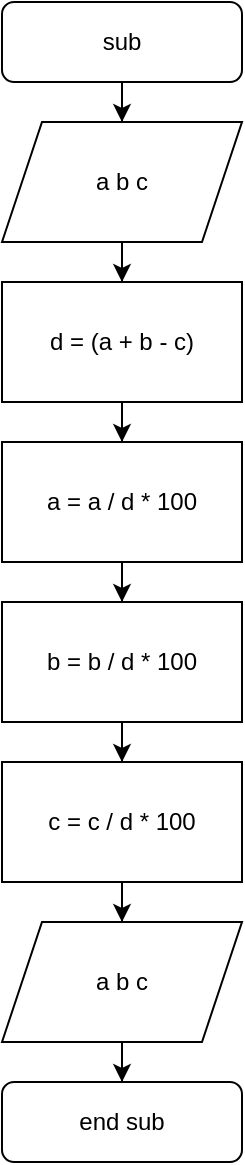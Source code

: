<mxfile version="15.1.4" type="device"><diagram id="C5RBs43oDa-KdzZeNtuy" name="Page-1"><mxGraphModel dx="1038" dy="523" grid="1" gridSize="10" guides="1" tooltips="1" connect="1" arrows="1" fold="1" page="1" pageScale="1" pageWidth="827" pageHeight="1169" math="0" shadow="0"><root><mxCell id="WIyWlLk6GJQsqaUBKTNV-0"/><mxCell id="WIyWlLk6GJQsqaUBKTNV-1" parent="WIyWlLk6GJQsqaUBKTNV-0"/><mxCell id="l3JDCneNQ77t3a_SRWVO-1" value="" style="edgeStyle=orthogonalEdgeStyle;rounded=0;orthogonalLoop=1;jettySize=auto;html=1;" parent="WIyWlLk6GJQsqaUBKTNV-1" source="WIyWlLk6GJQsqaUBKTNV-3" target="l3JDCneNQ77t3a_SRWVO-0" edge="1"><mxGeometry relative="1" as="geometry"/></mxCell><mxCell id="WIyWlLk6GJQsqaUBKTNV-3" value="sub" style="rounded=1;whiteSpace=wrap;html=1;fontSize=12;glass=0;strokeWidth=1;shadow=0;" parent="WIyWlLk6GJQsqaUBKTNV-1" vertex="1"><mxGeometry x="160" y="80" width="120" height="40" as="geometry"/></mxCell><mxCell id="WIyWlLk6GJQsqaUBKTNV-11" value="end sub" style="rounded=1;whiteSpace=wrap;html=1;fontSize=12;glass=0;strokeWidth=1;shadow=0;" parent="WIyWlLk6GJQsqaUBKTNV-1" vertex="1"><mxGeometry x="160" y="620" width="120" height="40" as="geometry"/></mxCell><mxCell id="l3JDCneNQ77t3a_SRWVO-3" value="" style="edgeStyle=orthogonalEdgeStyle;rounded=0;orthogonalLoop=1;jettySize=auto;html=1;" parent="WIyWlLk6GJQsqaUBKTNV-1" source="l3JDCneNQ77t3a_SRWVO-0" target="l3JDCneNQ77t3a_SRWVO-2" edge="1"><mxGeometry relative="1" as="geometry"/></mxCell><mxCell id="l3JDCneNQ77t3a_SRWVO-0" value="a b c" style="shape=parallelogram;perimeter=parallelogramPerimeter;whiteSpace=wrap;html=1;fixedSize=1;" parent="WIyWlLk6GJQsqaUBKTNV-1" vertex="1"><mxGeometry x="160" y="140" width="120" height="60" as="geometry"/></mxCell><mxCell id="l3JDCneNQ77t3a_SRWVO-5" value="" style="edgeStyle=orthogonalEdgeStyle;rounded=0;orthogonalLoop=1;jettySize=auto;html=1;" parent="WIyWlLk6GJQsqaUBKTNV-1" source="l3JDCneNQ77t3a_SRWVO-2" target="l3JDCneNQ77t3a_SRWVO-4" edge="1"><mxGeometry relative="1" as="geometry"/></mxCell><mxCell id="l3JDCneNQ77t3a_SRWVO-2" value="d = (a + b - c)" style="rounded=0;whiteSpace=wrap;html=1;" parent="WIyWlLk6GJQsqaUBKTNV-1" vertex="1"><mxGeometry x="160" y="220" width="120" height="60" as="geometry"/></mxCell><mxCell id="l3JDCneNQ77t3a_SRWVO-10" value="" style="edgeStyle=orthogonalEdgeStyle;rounded=0;orthogonalLoop=1;jettySize=auto;html=1;" parent="WIyWlLk6GJQsqaUBKTNV-1" source="l3JDCneNQ77t3a_SRWVO-4" target="l3JDCneNQ77t3a_SRWVO-9" edge="1"><mxGeometry relative="1" as="geometry"/></mxCell><mxCell id="l3JDCneNQ77t3a_SRWVO-4" value="a = a / d * 100" style="rounded=0;whiteSpace=wrap;html=1;" parent="WIyWlLk6GJQsqaUBKTNV-1" vertex="1"><mxGeometry x="160" y="300" width="120" height="60" as="geometry"/></mxCell><mxCell id="l3JDCneNQ77t3a_SRWVO-8" value="" style="edgeStyle=orthogonalEdgeStyle;rounded=0;orthogonalLoop=1;jettySize=auto;html=1;" parent="WIyWlLk6GJQsqaUBKTNV-1" source="l3JDCneNQ77t3a_SRWVO-6" target="WIyWlLk6GJQsqaUBKTNV-11" edge="1"><mxGeometry relative="1" as="geometry"/></mxCell><mxCell id="l3JDCneNQ77t3a_SRWVO-6" value="a b c" style="shape=parallelogram;perimeter=parallelogramPerimeter;whiteSpace=wrap;html=1;fixedSize=1;" parent="WIyWlLk6GJQsqaUBKTNV-1" vertex="1"><mxGeometry x="160" y="540" width="120" height="60" as="geometry"/></mxCell><mxCell id="l3JDCneNQ77t3a_SRWVO-12" value="" style="edgeStyle=orthogonalEdgeStyle;rounded=0;orthogonalLoop=1;jettySize=auto;html=1;" parent="WIyWlLk6GJQsqaUBKTNV-1" source="l3JDCneNQ77t3a_SRWVO-9" target="l3JDCneNQ77t3a_SRWVO-11" edge="1"><mxGeometry relative="1" as="geometry"/></mxCell><mxCell id="l3JDCneNQ77t3a_SRWVO-9" value="b = b / d * 100" style="rounded=0;whiteSpace=wrap;html=1;" parent="WIyWlLk6GJQsqaUBKTNV-1" vertex="1"><mxGeometry x="160" y="380" width="120" height="60" as="geometry"/></mxCell><mxCell id="l3JDCneNQ77t3a_SRWVO-13" value="" style="edgeStyle=orthogonalEdgeStyle;rounded=0;orthogonalLoop=1;jettySize=auto;html=1;" parent="WIyWlLk6GJQsqaUBKTNV-1" source="l3JDCneNQ77t3a_SRWVO-11" target="l3JDCneNQ77t3a_SRWVO-6" edge="1"><mxGeometry relative="1" as="geometry"/></mxCell><mxCell id="l3JDCneNQ77t3a_SRWVO-11" value="c = c / d * 100" style="rounded=0;whiteSpace=wrap;html=1;" parent="WIyWlLk6GJQsqaUBKTNV-1" vertex="1"><mxGeometry x="160" y="460" width="120" height="60" as="geometry"/></mxCell></root></mxGraphModel></diagram></mxfile>